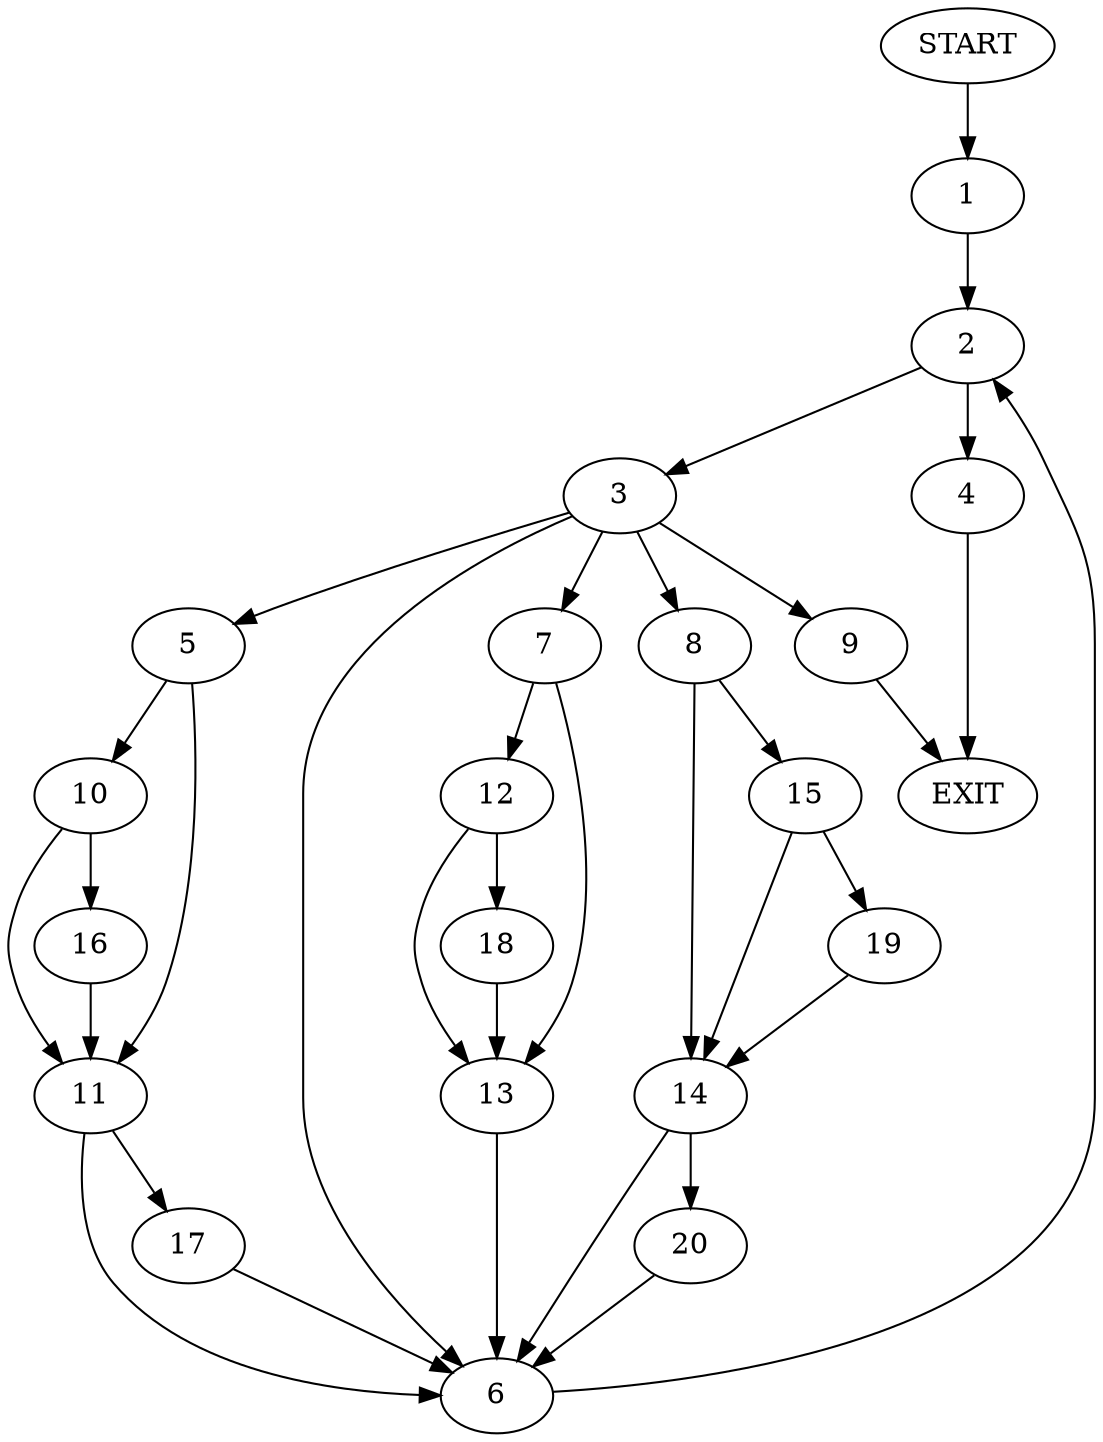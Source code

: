 digraph {
0 [label="START"]
21 [label="EXIT"]
0 -> 1
1 -> 2
2 -> 3
2 -> 4
3 -> 5
3 -> 6
3 -> 7
3 -> 8
3 -> 9
4 -> 21
5 -> 10
5 -> 11
6 -> 2
7 -> 12
7 -> 13
8 -> 14
8 -> 15
9 -> 21
10 -> 16
10 -> 11
11 -> 6
11 -> 17
16 -> 11
17 -> 6
12 -> 18
12 -> 13
13 -> 6
18 -> 13
15 -> 19
15 -> 14
14 -> 6
14 -> 20
19 -> 14
20 -> 6
}
